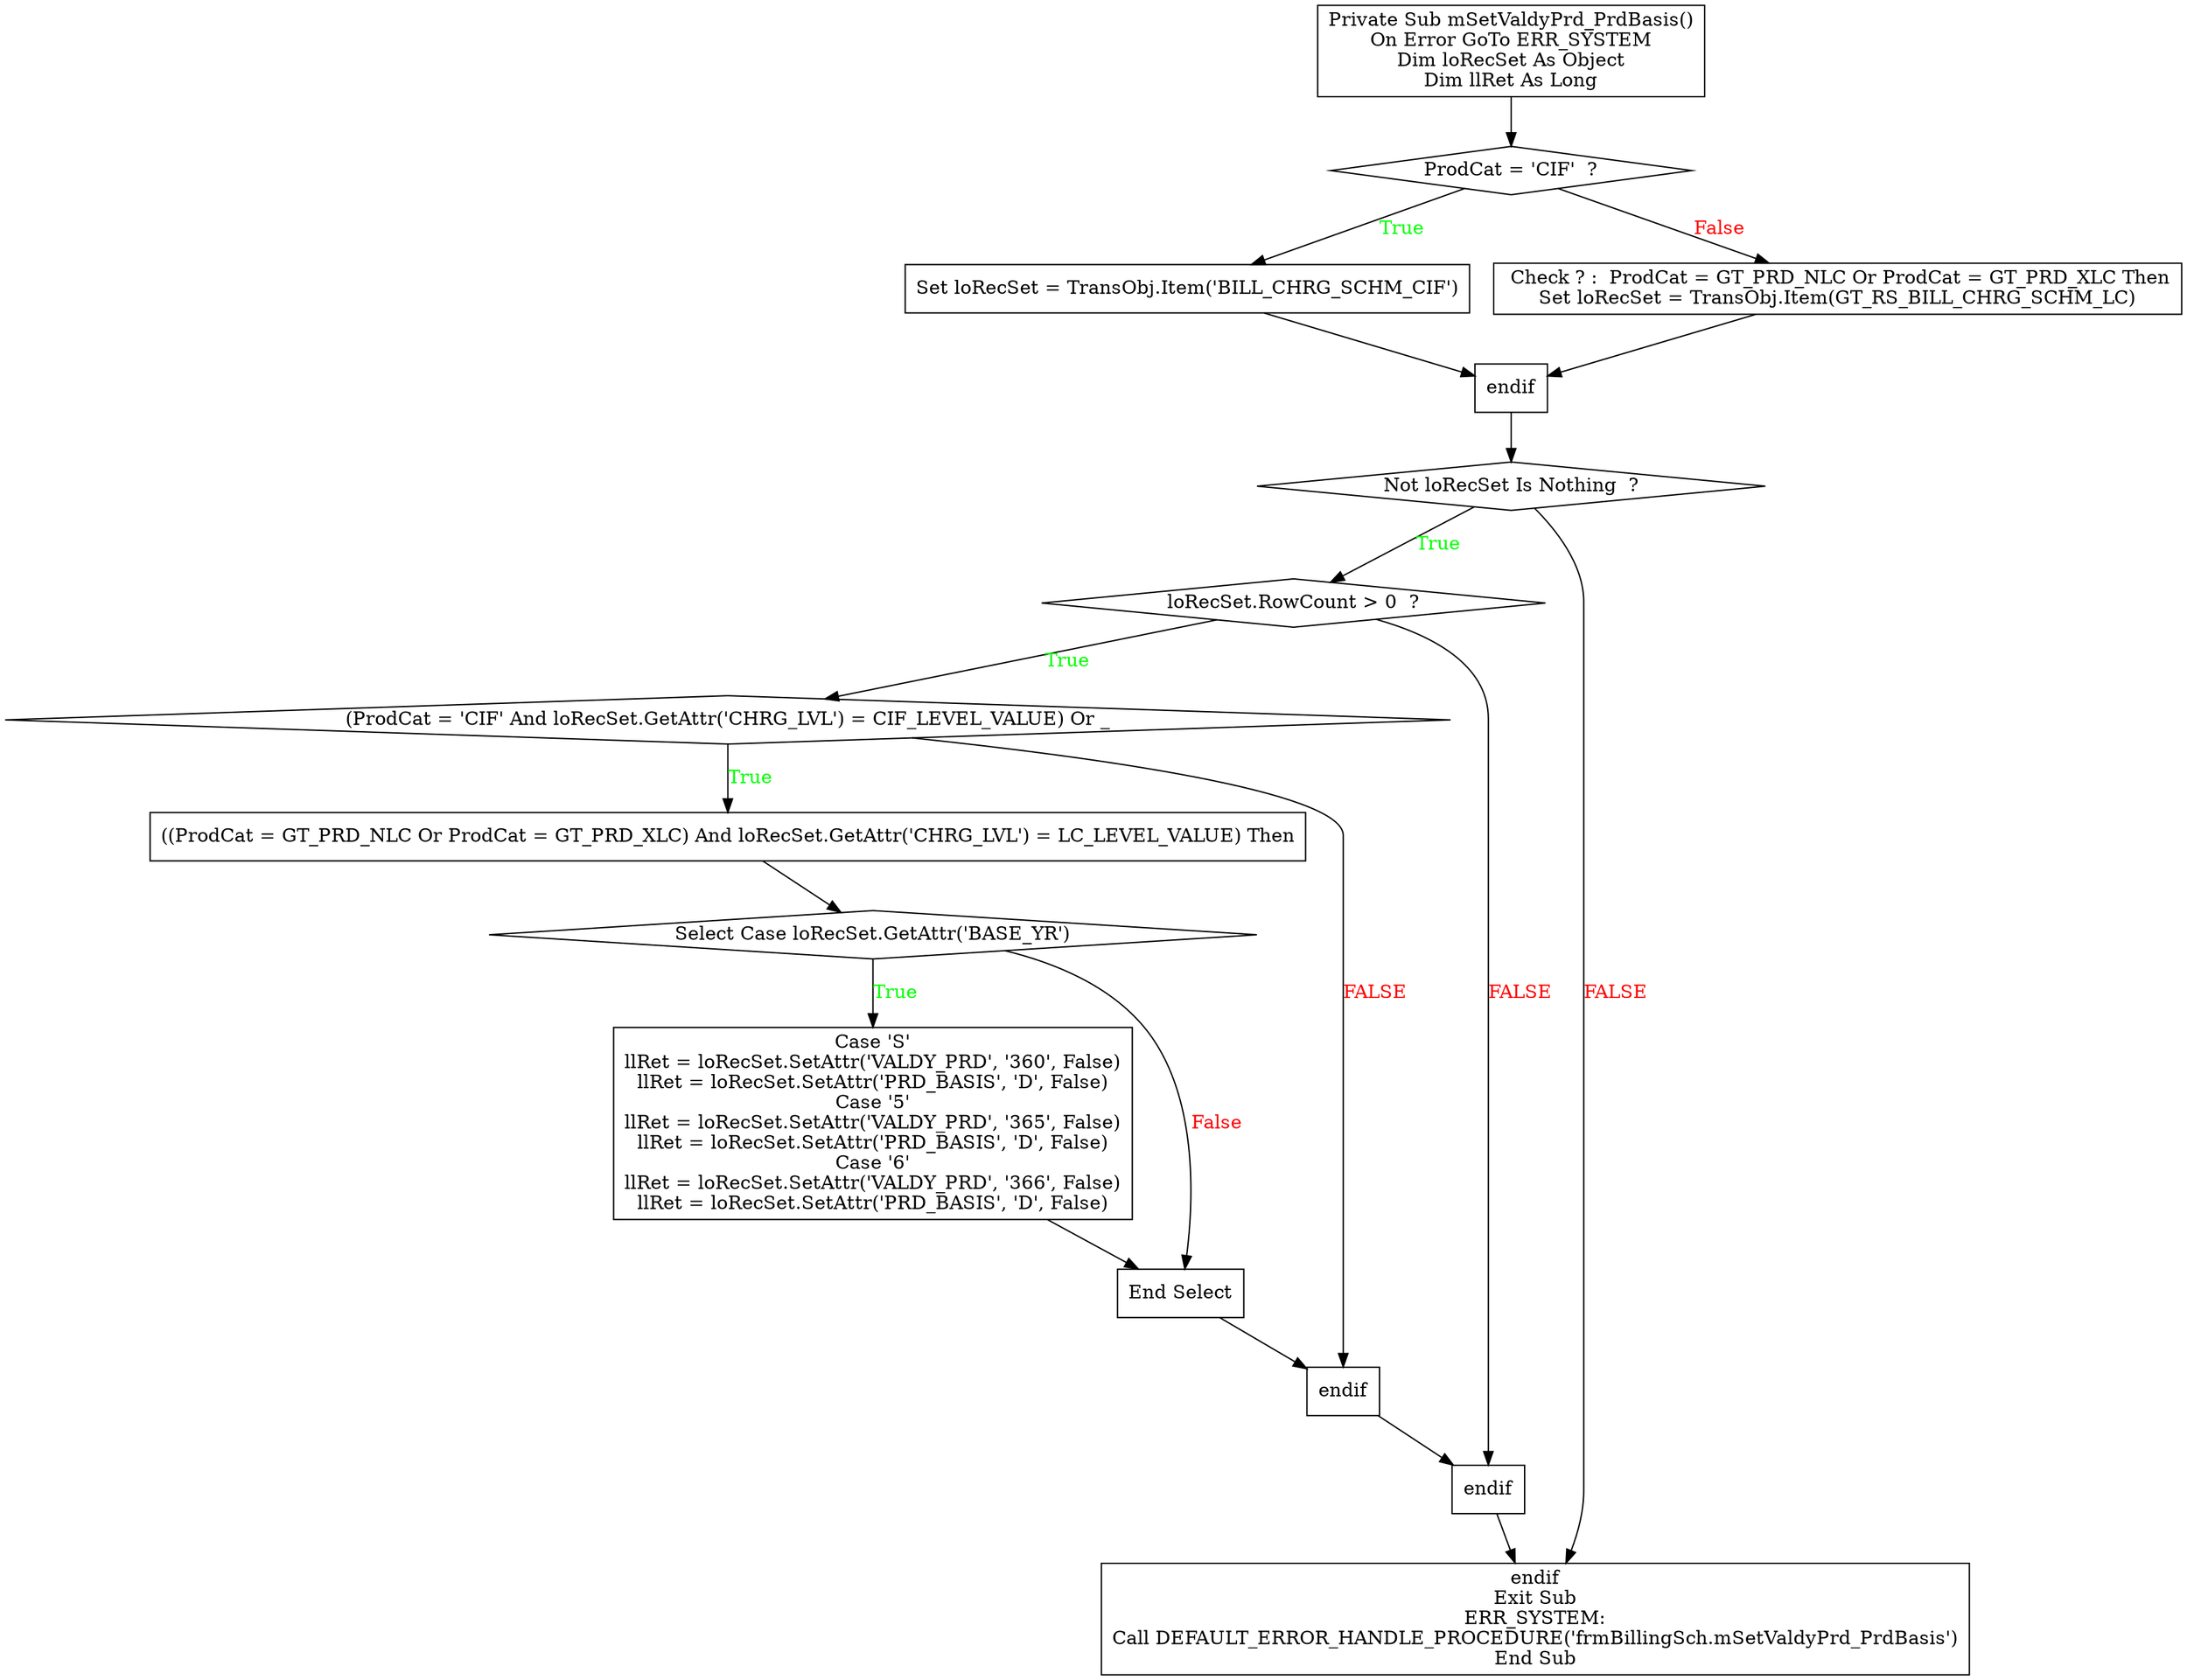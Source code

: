 digraph G{
Node_1 [ label ="Private Sub mSetValdyPrd_PrdBasis()\nOn Error GoTo ERR_SYSTEM\nDim loRecSet As Object\nDim llRet As Long",shape="box"];
Node_2 [ label ="ProdCat = 'CIF'  ?",shape="diamond"];
Node_3 [ label ="Set loRecSet = TransObj.Item('BILL_CHRG_SCHM_CIF')",shape="box"];
Node_4 [ label =" Check ? :  ProdCat = GT_PRD_NLC Or ProdCat = GT_PRD_XLC Then\nSet loRecSet = TransObj.Item(GT_RS_BILL_CHRG_SCHM_LC)",shape="box"];
Node_5 [ label ="endif",shape="box"];
Node_6 [ label ="Not loRecSet Is Nothing  ?",shape="diamond"];
Node_7 [ label ="loRecSet.RowCount > 0  ?",shape="diamond"];
Node_8 [ label ="(ProdCat = 'CIF' And loRecSet.GetAttr('CHRG_LVL') = CIF_LEVEL_VALUE) Or _",shape="diamond"];
Node_9 [ label ="((ProdCat = GT_PRD_NLC Or ProdCat = GT_PRD_XLC) And loRecSet.GetAttr('CHRG_LVL') = LC_LEVEL_VALUE) Then",shape="box"];
Node_10 [ label ="Select Case loRecSet.GetAttr('BASE_YR')",shape="diamond"];
Node_11 [ label ="Case 'S'\nllRet = loRecSet.SetAttr('VALDY_PRD', '360', False)\nllRet = loRecSet.SetAttr('PRD_BASIS', 'D', False)\nCase '5'\nllRet = loRecSet.SetAttr('VALDY_PRD', '365', False)\nllRet = loRecSet.SetAttr('PRD_BASIS', 'D', False)\nCase '6'\nllRet = loRecSet.SetAttr('VALDY_PRD', '366', False)\nllRet = loRecSet.SetAttr('PRD_BASIS', 'D', False)",shape="box"];
Node_12 [ label ="End Select",shape="box"];
Node_13 [ label ="endif",shape="box"];
Node_14 [ label ="endif",shape="box"];
Node_15 [ label ="endif\nExit Sub\nERR_SYSTEM:\nCall DEFAULT_ERROR_HANDLE_PROCEDURE('frmBillingSch.mSetValdyPrd_PrdBasis')\nEnd Sub",shape="box"];
Node_2 -> Node_3 [label="True",fontcolor="GREEN"];
Node_1 -> Node_2;
Node_2 -> Node_4 [label="False",fontcolor="RED"];
Node_3 -> Node_5;
Node_4 -> Node_5;
Node_6 -> Node_7 [label="True",fontcolor="GREEN"];
Node_5 -> Node_6;
Node_7 -> Node_8 [label="True",fontcolor="GREEN"];
Node_8 -> Node_9 [label="True",fontcolor="GREEN"];
Node_10 -> Node_11 [label="True",fontcolor="GREEN"];
Node_9 -> Node_10;
Node_10 -> Node_12 [label="False",fontcolor="RED"];
Node_11 -> Node_12;
Node_8 -> Node_13 [label="FALSE",fontcolor="RED"];
Node_12 -> Node_13;
Node_7 -> Node_14 [label="FALSE",fontcolor="RED"];
Node_13 -> Node_14;
Node_6 -> Node_15 [label="FALSE",fontcolor="RED"];
Node_14 -> Node_15;
}
